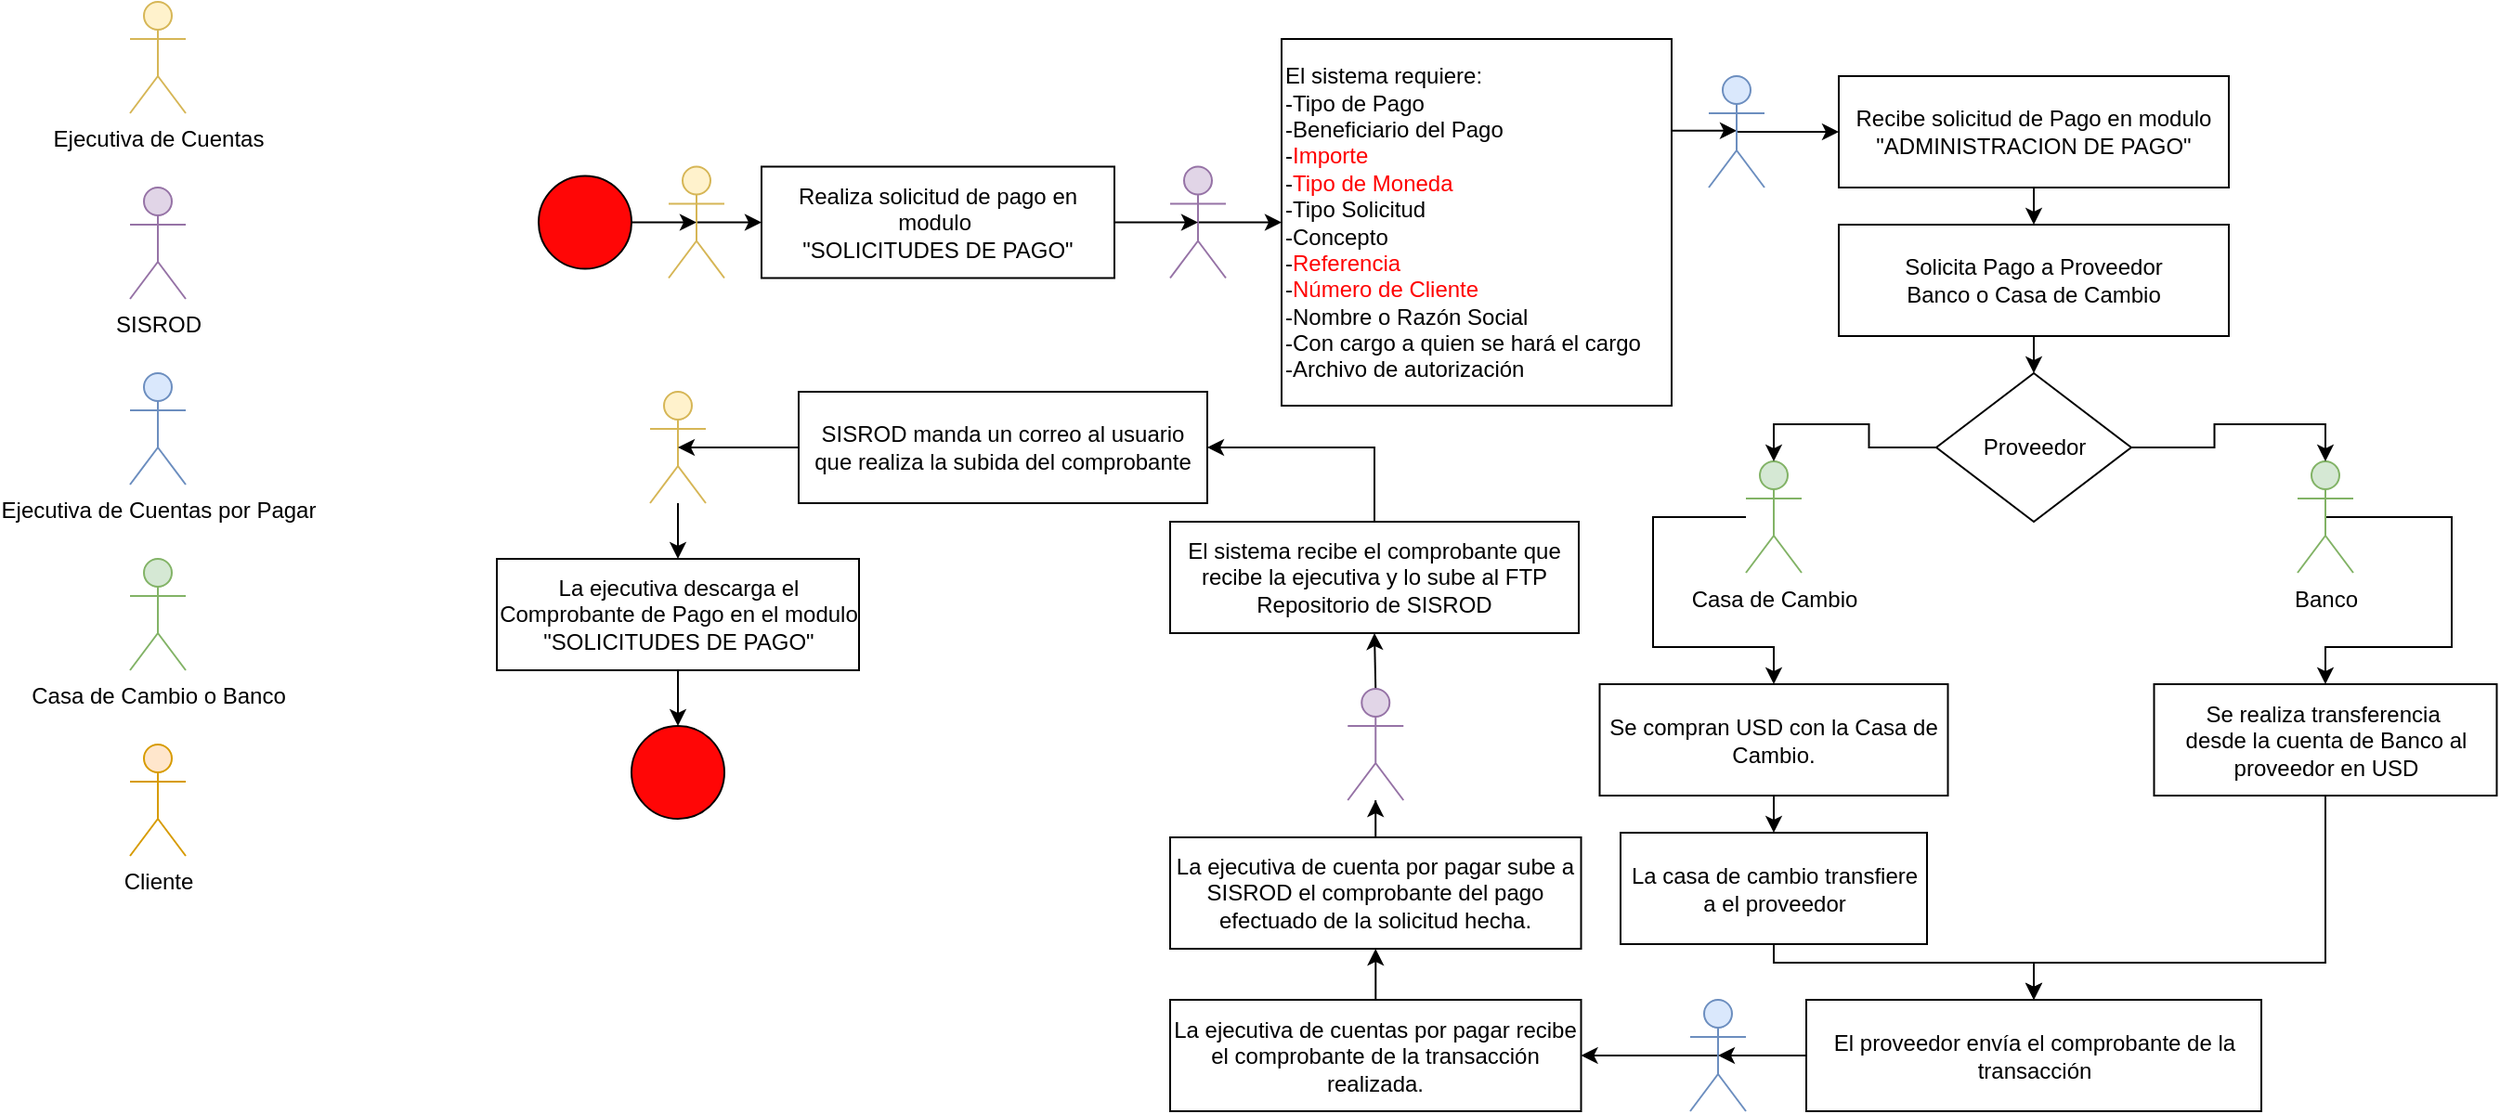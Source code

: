 <mxfile version="28.0.6">
  <diagram name="Página-1" id="fSLntLZWWzskeUeGJDDW">
    <mxGraphModel dx="3080" dy="749" grid="1" gridSize="10" guides="1" tooltips="1" connect="1" arrows="1" fold="1" page="1" pageScale="1" pageWidth="827" pageHeight="1169" math="0" shadow="0">
      <root>
        <mxCell id="0" />
        <mxCell id="1" parent="0" />
        <mxCell id="eKjJmJwSCdcL-WDxgkLK-1" value="" style="ellipse;whiteSpace=wrap;html=1;aspect=fixed;fillColor=#FF0606;" parent="1" vertex="1">
          <mxGeometry x="-1360" y="123.75" width="50" height="50" as="geometry" />
        </mxCell>
        <mxCell id="eKjJmJwSCdcL-WDxgkLK-56" style="edgeStyle=orthogonalEdgeStyle;rounded=0;orthogonalLoop=1;jettySize=auto;html=1;" parent="1" source="eKjJmJwSCdcL-WDxgkLK-2" target="eKjJmJwSCdcL-WDxgkLK-54" edge="1">
          <mxGeometry relative="1" as="geometry" />
        </mxCell>
        <mxCell id="eKjJmJwSCdcL-WDxgkLK-2" value="" style="shape=umlActor;verticalLabelPosition=bottom;verticalAlign=top;html=1;outlineConnect=0;fillColor=#fff2cc;strokeColor=#d6b656;" parent="1" vertex="1">
          <mxGeometry x="-1300" y="240" width="30" height="60" as="geometry" />
        </mxCell>
        <mxCell id="eKjJmJwSCdcL-WDxgkLK-10" style="edgeStyle=orthogonalEdgeStyle;rounded=0;orthogonalLoop=1;jettySize=auto;html=1;exitX=0.5;exitY=0.5;exitDx=0;exitDy=0;exitPerimeter=0;entryX=0;entryY=0.5;entryDx=0;entryDy=0;" parent="1" source="eKjJmJwSCdcL-WDxgkLK-3" target="eKjJmJwSCdcL-WDxgkLK-4" edge="1">
          <mxGeometry relative="1" as="geometry" />
        </mxCell>
        <mxCell id="eKjJmJwSCdcL-WDxgkLK-3" value="" style="shape=umlActor;verticalLabelPosition=bottom;verticalAlign=top;html=1;outlineConnect=0;fillColor=#fff2cc;strokeColor=#d6b656;" parent="1" vertex="1">
          <mxGeometry x="-1290" y="118.75" width="30" height="60" as="geometry" />
        </mxCell>
        <mxCell id="eKjJmJwSCdcL-WDxgkLK-4" value="&lt;div style=&quot;&quot;&gt;Realiza solicitud de pago en modulo&amp;nbsp;&lt;/div&gt;&lt;div style=&quot;&quot;&gt;&quot;SOLICITUDES DE PAGO&quot;&lt;br&gt;&lt;/div&gt;" style="rounded=0;whiteSpace=wrap;html=1;" parent="1" vertex="1">
          <mxGeometry x="-1240" y="118.75" width="190" height="60" as="geometry" />
        </mxCell>
        <mxCell id="eKjJmJwSCdcL-WDxgkLK-5" value="SISROD" style="shape=umlActor;verticalLabelPosition=bottom;verticalAlign=top;html=1;outlineConnect=0;fillColor=#e1d5e7;strokeColor=#9673a6;" parent="1" vertex="1">
          <mxGeometry x="-1580" y="130" width="30" height="60" as="geometry" />
        </mxCell>
        <mxCell id="eKjJmJwSCdcL-WDxgkLK-6" value="Ejecutiva de Cuentas por Pagar" style="shape=umlActor;verticalLabelPosition=bottom;verticalAlign=top;html=1;outlineConnect=0;fillColor=#dae8fc;strokeColor=#6c8ebf;" parent="1" vertex="1">
          <mxGeometry x="-1580" y="230" width="30" height="60" as="geometry" />
        </mxCell>
        <mxCell id="eKjJmJwSCdcL-WDxgkLK-12" style="edgeStyle=orthogonalEdgeStyle;rounded=0;orthogonalLoop=1;jettySize=auto;html=1;exitX=0.5;exitY=0.5;exitDx=0;exitDy=0;exitPerimeter=0;entryX=0;entryY=0.5;entryDx=0;entryDy=0;" parent="1" source="eKjJmJwSCdcL-WDxgkLK-7" target="eKjJmJwSCdcL-WDxgkLK-8" edge="1">
          <mxGeometry relative="1" as="geometry" />
        </mxCell>
        <mxCell id="eKjJmJwSCdcL-WDxgkLK-7" value="" style="shape=umlActor;verticalLabelPosition=bottom;verticalAlign=top;html=1;outlineConnect=0;fillColor=#e1d5e7;strokeColor=#9673a6;" parent="1" vertex="1">
          <mxGeometry x="-1020" y="118.75" width="30" height="60" as="geometry" />
        </mxCell>
        <mxCell id="eKjJmJwSCdcL-WDxgkLK-18" style="edgeStyle=orthogonalEdgeStyle;rounded=0;orthogonalLoop=1;jettySize=auto;html=1;exitX=1;exitY=0.25;exitDx=0;exitDy=0;entryX=0.5;entryY=0.5;entryDx=0;entryDy=0;entryPerimeter=0;" parent="1" source="eKjJmJwSCdcL-WDxgkLK-8" target="eKjJmJwSCdcL-WDxgkLK-15" edge="1">
          <mxGeometry relative="1" as="geometry" />
        </mxCell>
        <mxCell id="eKjJmJwSCdcL-WDxgkLK-8" value="&lt;div style=&quot;&quot;&gt;&lt;span style=&quot;background-color: transparent; color: light-dark(rgb(0, 0, 0), rgb(255, 255, 255));&quot;&gt;El sistema requiere:&lt;/span&gt;&lt;/div&gt;&lt;span style=&quot;background-color: transparent; color: light-dark(rgb(0, 0, 0), rgb(255, 255, 255));&quot;&gt;&lt;div style=&quot;&quot;&gt;&lt;span style=&quot;background-color: transparent; color: light-dark(rgb(0, 0, 0), rgb(255, 255, 255));&quot;&gt;-Tipo de Pago&lt;/span&gt;&lt;/div&gt;&lt;/span&gt;&lt;span style=&quot;background-color: transparent; color: light-dark(rgb(0, 0, 0), rgb(255, 255, 255));&quot;&gt;&lt;div style=&quot;&quot;&gt;&lt;span style=&quot;background-color: transparent; color: light-dark(rgb(0, 0, 0), rgb(255, 255, 255));&quot;&gt;-Beneficiario del Pago&lt;/span&gt;&lt;/div&gt;&lt;/span&gt;&lt;span style=&quot;background-color: transparent; color: light-dark(rgb(0, 0, 0), rgb(255, 255, 255));&quot;&gt;&lt;div style=&quot;&quot;&gt;&lt;span style=&quot;background-color: transparent; color: light-dark(rgb(0, 0, 0), rgb(255, 255, 255));&quot;&gt;-&lt;/span&gt;&lt;font style=&quot;background-color: transparent; color: rgb(255, 0, 0);&quot;&gt;Importe&lt;/font&gt;&lt;/div&gt;&lt;/span&gt;&lt;span style=&quot;background-color: transparent; color: light-dark(rgb(0, 0, 0), rgb(255, 255, 255));&quot;&gt;&lt;div style=&quot;&quot;&gt;&lt;span style=&quot;background-color: transparent; color: light-dark(rgb(0, 0, 0), rgb(255, 255, 255));&quot;&gt;-&lt;/span&gt;&lt;span style=&quot;background-color: transparent; color: light-dark(rgb(0, 0, 0), rgb(255, 255, 255));&quot;&gt;&lt;font style=&quot;color: light-dark(rgb(255, 0, 0), rgb(255, 255, 255));&quot;&gt;Tipo de Moneda&lt;/font&gt;&lt;/span&gt;&lt;/div&gt;&lt;/span&gt;&lt;span style=&quot;color: light-dark(rgb(0, 0, 0), rgb(237, 237, 237)); background-color: transparent;&quot;&gt;&lt;div style=&quot;&quot;&gt;&lt;span style=&quot;background-color: transparent; color: light-dark(rgb(0, 0, 0), rgb(237, 237, 237));&quot;&gt;-Tipo Solicitud&amp;nbsp;&lt;/span&gt;&lt;/div&gt;&lt;/span&gt;&lt;span style=&quot;background-color: transparent; color: light-dark(rgb(0, 0, 0), rgb(255, 255, 255));&quot;&gt;&lt;div style=&quot;&quot;&gt;&lt;span style=&quot;background-color: transparent; color: light-dark(rgb(0, 0, 0), rgb(255, 255, 255));&quot;&gt;-Concepto&lt;/span&gt;&lt;/div&gt;&lt;/span&gt;&lt;span style=&quot;background-color: transparent; color: light-dark(rgb(0, 0, 0), rgb(255, 255, 255));&quot;&gt;&lt;div style=&quot;&quot;&gt;&lt;span style=&quot;background-color: transparent; color: light-dark(rgb(0, 0, 0), rgb(255, 255, 255));&quot;&gt;-&lt;/span&gt;&lt;font style=&quot;background-color: transparent; color: rgb(255, 0, 0);&quot;&gt;Referencia&lt;/font&gt;&lt;/div&gt;&lt;/span&gt;&lt;span style=&quot;background-color: transparent; color: light-dark(rgb(0, 0, 0), rgb(255, 255, 255));&quot;&gt;&lt;div style=&quot;&quot;&gt;&lt;span style=&quot;background-color: transparent; color: light-dark(rgb(0, 0, 0), rgb(255, 255, 255));&quot;&gt;-&lt;/span&gt;&lt;font style=&quot;background-color: transparent; color: light-dark(rgb(255, 0, 0), rgb(237, 237, 237));&quot;&gt;Número de Cliente&lt;/font&gt;&lt;/div&gt;&lt;/span&gt;&lt;span style=&quot;background-color: transparent; color: light-dark(rgb(0, 0, 0), rgb(255, 255, 255));&quot;&gt;&lt;div style=&quot;&quot;&gt;&lt;span style=&quot;background-color: transparent; color: light-dark(rgb(0, 0, 0), rgb(255, 255, 255));&quot;&gt;-&lt;/span&gt;&lt;font style=&quot;background-color: transparent; color: light-dark(rgb(0, 0, 0), rgb(255, 255, 255));&quot;&gt;&lt;font style=&quot;color: light-dark(rgb(0, 0, 0), rgb(237, 237, 237));&quot;&gt;Nombre o Razón Social&lt;/font&gt;&lt;/font&gt;&lt;/div&gt;&lt;/span&gt;&lt;span style=&quot;color: light-dark(rgb(0, 0, 0), rgb(237, 237, 237)); background-color: transparent;&quot;&gt;&lt;div style=&quot;&quot;&gt;&lt;span style=&quot;background-color: transparent; color: light-dark(rgb(0, 0, 0), rgb(237, 237, 237));&quot;&gt;-Con cargo a quien se hará el cargo&lt;/span&gt;&lt;/div&gt;&lt;/span&gt;&lt;div style=&quot;&quot;&gt;-Archivo de autorización&lt;/div&gt;" style="rounded=0;whiteSpace=wrap;html=1;align=left;" parent="1" vertex="1">
          <mxGeometry x="-960" y="50" width="210" height="197.5" as="geometry" />
        </mxCell>
        <mxCell id="eKjJmJwSCdcL-WDxgkLK-9" style="edgeStyle=orthogonalEdgeStyle;rounded=0;orthogonalLoop=1;jettySize=auto;html=1;exitX=1;exitY=0.5;exitDx=0;exitDy=0;entryX=0.5;entryY=0.5;entryDx=0;entryDy=0;entryPerimeter=0;" parent="1" source="eKjJmJwSCdcL-WDxgkLK-1" target="eKjJmJwSCdcL-WDxgkLK-3" edge="1">
          <mxGeometry relative="1" as="geometry" />
        </mxCell>
        <mxCell id="eKjJmJwSCdcL-WDxgkLK-11" style="edgeStyle=orthogonalEdgeStyle;rounded=0;orthogonalLoop=1;jettySize=auto;html=1;exitX=1;exitY=0.5;exitDx=0;exitDy=0;entryX=0.5;entryY=0.5;entryDx=0;entryDy=0;entryPerimeter=0;" parent="1" source="eKjJmJwSCdcL-WDxgkLK-4" target="eKjJmJwSCdcL-WDxgkLK-7" edge="1">
          <mxGeometry relative="1" as="geometry" />
        </mxCell>
        <mxCell id="eKjJmJwSCdcL-WDxgkLK-13" value="Casa de Cambio o Banco" style="shape=umlActor;verticalLabelPosition=bottom;verticalAlign=top;html=1;outlineConnect=0;fillColor=#d5e8d4;strokeColor=#82b366;" parent="1" vertex="1">
          <mxGeometry x="-1580" y="330" width="30" height="60" as="geometry" />
        </mxCell>
        <mxCell id="eKjJmJwSCdcL-WDxgkLK-14" value="Cliente" style="shape=umlActor;verticalLabelPosition=bottom;verticalAlign=top;html=1;outlineConnect=0;fillColor=#ffe6cc;strokeColor=#d79b00;" parent="1" vertex="1">
          <mxGeometry x="-1580" y="430" width="30" height="60" as="geometry" />
        </mxCell>
        <mxCell id="eKjJmJwSCdcL-WDxgkLK-20" style="edgeStyle=orthogonalEdgeStyle;rounded=0;orthogonalLoop=1;jettySize=auto;html=1;exitX=0.5;exitY=0.5;exitDx=0;exitDy=0;exitPerimeter=0;" parent="1" source="eKjJmJwSCdcL-WDxgkLK-15" target="eKjJmJwSCdcL-WDxgkLK-19" edge="1">
          <mxGeometry relative="1" as="geometry" />
        </mxCell>
        <mxCell id="eKjJmJwSCdcL-WDxgkLK-15" value="" style="shape=umlActor;verticalLabelPosition=bottom;verticalAlign=top;html=1;outlineConnect=0;fillColor=#dae8fc;strokeColor=#6c8ebf;" parent="1" vertex="1">
          <mxGeometry x="-730" y="70" width="30" height="60" as="geometry" />
        </mxCell>
        <mxCell id="eKjJmJwSCdcL-WDxgkLK-23" style="edgeStyle=orthogonalEdgeStyle;rounded=0;orthogonalLoop=1;jettySize=auto;html=1;exitX=0.5;exitY=1;exitDx=0;exitDy=0;entryX=0.5;entryY=0;entryDx=0;entryDy=0;" parent="1" source="eKjJmJwSCdcL-WDxgkLK-19" target="eKjJmJwSCdcL-WDxgkLK-22" edge="1">
          <mxGeometry relative="1" as="geometry" />
        </mxCell>
        <mxCell id="eKjJmJwSCdcL-WDxgkLK-19" value="&lt;div&gt;Recibe solicitud de Pago en modulo &quot;ADMINISTRACION DE PAGO&quot;&lt;/div&gt;" style="rounded=0;whiteSpace=wrap;html=1;" parent="1" vertex="1">
          <mxGeometry x="-660" y="70" width="210" height="60" as="geometry" />
        </mxCell>
        <mxCell id="eKjJmJwSCdcL-WDxgkLK-21" value="Proveedor" style="rhombus;whiteSpace=wrap;html=1;" parent="1" vertex="1">
          <mxGeometry x="-607.5" y="230" width="105" height="80" as="geometry" />
        </mxCell>
        <mxCell id="eKjJmJwSCdcL-WDxgkLK-26" style="edgeStyle=orthogonalEdgeStyle;rounded=0;orthogonalLoop=1;jettySize=auto;html=1;exitX=0.5;exitY=1;exitDx=0;exitDy=0;entryX=0.5;entryY=0;entryDx=0;entryDy=0;" parent="1" source="eKjJmJwSCdcL-WDxgkLK-22" target="eKjJmJwSCdcL-WDxgkLK-21" edge="1">
          <mxGeometry relative="1" as="geometry" />
        </mxCell>
        <mxCell id="eKjJmJwSCdcL-WDxgkLK-22" value="Solicita Pago a Proveedor&lt;br&gt;Banco o Casa de Cambio" style="rounded=0;whiteSpace=wrap;html=1;" parent="1" vertex="1">
          <mxGeometry x="-660" y="150" width="210" height="60" as="geometry" />
        </mxCell>
        <mxCell id="eKjJmJwSCdcL-WDxgkLK-35" value="" style="edgeStyle=orthogonalEdgeStyle;rounded=0;orthogonalLoop=1;jettySize=auto;html=1;entryX=0.5;entryY=0;entryDx=0;entryDy=0;" parent="1" target="eKjJmJwSCdcL-WDxgkLK-29" edge="1">
          <mxGeometry relative="1" as="geometry">
            <mxPoint x="-710" y="307.5" as="sourcePoint" />
            <mxPoint x="-690" y="377.5" as="targetPoint" />
            <Array as="points">
              <mxPoint x="-760" y="307.5" />
              <mxPoint x="-760" y="377.5" />
              <mxPoint x="-695" y="377.5" />
            </Array>
          </mxGeometry>
        </mxCell>
        <mxCell id="eKjJmJwSCdcL-WDxgkLK-24" value="Casa de Cambio" style="shape=umlActor;verticalLabelPosition=bottom;verticalAlign=top;html=1;outlineConnect=0;fillColor=#d5e8d4;strokeColor=#82b366;" parent="1" vertex="1">
          <mxGeometry x="-710" y="277.5" width="30" height="60" as="geometry" />
        </mxCell>
        <mxCell id="eKjJmJwSCdcL-WDxgkLK-37" style="edgeStyle=orthogonalEdgeStyle;rounded=0;orthogonalLoop=1;jettySize=auto;html=1;exitX=0.5;exitY=0.5;exitDx=0;exitDy=0;exitPerimeter=0;entryX=0.5;entryY=0;entryDx=0;entryDy=0;" parent="1" source="eKjJmJwSCdcL-WDxgkLK-25" target="eKjJmJwSCdcL-WDxgkLK-36" edge="1">
          <mxGeometry relative="1" as="geometry">
            <Array as="points">
              <mxPoint x="-330" y="307.5" />
              <mxPoint x="-330" y="377.5" />
              <mxPoint x="-398" y="377.5" />
            </Array>
          </mxGeometry>
        </mxCell>
        <mxCell id="eKjJmJwSCdcL-WDxgkLK-25" value="Banco" style="shape=umlActor;verticalLabelPosition=bottom;verticalAlign=top;html=1;outlineConnect=0;fillColor=#d5e8d4;strokeColor=#82b366;" parent="1" vertex="1">
          <mxGeometry x="-413" y="277.5" width="30" height="60" as="geometry" />
        </mxCell>
        <mxCell id="eKjJmJwSCdcL-WDxgkLK-27" style="edgeStyle=orthogonalEdgeStyle;rounded=0;orthogonalLoop=1;jettySize=auto;html=1;exitX=0;exitY=0.5;exitDx=0;exitDy=0;entryX=0.5;entryY=0;entryDx=0;entryDy=0;entryPerimeter=0;" parent="1" source="eKjJmJwSCdcL-WDxgkLK-21" target="eKjJmJwSCdcL-WDxgkLK-24" edge="1">
          <mxGeometry relative="1" as="geometry" />
        </mxCell>
        <mxCell id="eKjJmJwSCdcL-WDxgkLK-28" style="edgeStyle=orthogonalEdgeStyle;rounded=0;orthogonalLoop=1;jettySize=auto;html=1;exitX=1;exitY=0.5;exitDx=0;exitDy=0;entryX=0.5;entryY=0;entryDx=0;entryDy=0;entryPerimeter=0;" parent="1" source="eKjJmJwSCdcL-WDxgkLK-21" target="eKjJmJwSCdcL-WDxgkLK-25" edge="1">
          <mxGeometry relative="1" as="geometry" />
        </mxCell>
        <mxCell id="eKjJmJwSCdcL-WDxgkLK-34" style="edgeStyle=orthogonalEdgeStyle;rounded=0;orthogonalLoop=1;jettySize=auto;html=1;exitX=0.5;exitY=1;exitDx=0;exitDy=0;entryX=0.5;entryY=0;entryDx=0;entryDy=0;" parent="1" source="eKjJmJwSCdcL-WDxgkLK-29" target="eKjJmJwSCdcL-WDxgkLK-31" edge="1">
          <mxGeometry relative="1" as="geometry" />
        </mxCell>
        <mxCell id="eKjJmJwSCdcL-WDxgkLK-29" value="Se compran USD con la Casa de Cambio." style="rounded=0;whiteSpace=wrap;html=1;" parent="1" vertex="1">
          <mxGeometry x="-788.75" y="397.5" width="187.5" height="60" as="geometry" />
        </mxCell>
        <mxCell id="eKjJmJwSCdcL-WDxgkLK-39" style="edgeStyle=orthogonalEdgeStyle;rounded=0;orthogonalLoop=1;jettySize=auto;html=1;exitX=0.5;exitY=1;exitDx=0;exitDy=0;entryX=0.5;entryY=0;entryDx=0;entryDy=0;" parent="1" source="eKjJmJwSCdcL-WDxgkLK-31" target="eKjJmJwSCdcL-WDxgkLK-38" edge="1">
          <mxGeometry relative="1" as="geometry">
            <Array as="points">
              <mxPoint x="-695" y="547.5" />
              <mxPoint x="-555" y="547.5" />
            </Array>
          </mxGeometry>
        </mxCell>
        <mxCell id="eKjJmJwSCdcL-WDxgkLK-31" value="La casa de cambio transfiere a el proveedor" style="rounded=0;whiteSpace=wrap;html=1;" parent="1" vertex="1">
          <mxGeometry x="-777.5" y="477.5" width="165" height="60" as="geometry" />
        </mxCell>
        <mxCell id="eKjJmJwSCdcL-WDxgkLK-40" style="edgeStyle=orthogonalEdgeStyle;rounded=0;orthogonalLoop=1;jettySize=auto;html=1;exitX=0.5;exitY=1;exitDx=0;exitDy=0;entryX=0.5;entryY=0;entryDx=0;entryDy=0;" parent="1" target="eKjJmJwSCdcL-WDxgkLK-38" edge="1">
          <mxGeometry relative="1" as="geometry">
            <mxPoint x="-398" y="427.5" as="sourcePoint" />
            <mxPoint x="-530" y="557.5" as="targetPoint" />
            <Array as="points">
              <mxPoint x="-398" y="547.5" />
              <mxPoint x="-555" y="547.5" />
            </Array>
          </mxGeometry>
        </mxCell>
        <mxCell id="eKjJmJwSCdcL-WDxgkLK-36" value="Se realiza transferencia&amp;nbsp;&lt;div&gt;desde la cuenta de Banco al proveedor en USD&lt;/div&gt;" style="rounded=0;whiteSpace=wrap;html=1;" parent="1" vertex="1">
          <mxGeometry x="-490.25" y="397.5" width="184.5" height="60" as="geometry" />
        </mxCell>
        <mxCell id="eKjJmJwSCdcL-WDxgkLK-38" value="El proveedor envía el comprobante de la transacción" style="rounded=0;whiteSpace=wrap;html=1;" parent="1" vertex="1">
          <mxGeometry x="-677.5" y="567.5" width="245" height="60" as="geometry" />
        </mxCell>
        <mxCell id="eKjJmJwSCdcL-WDxgkLK-44" style="edgeStyle=orthogonalEdgeStyle;rounded=0;orthogonalLoop=1;jettySize=auto;html=1;exitX=0.5;exitY=0.5;exitDx=0;exitDy=0;exitPerimeter=0;entryX=1;entryY=0.5;entryDx=0;entryDy=0;" parent="1" source="eKjJmJwSCdcL-WDxgkLK-41" target="eKjJmJwSCdcL-WDxgkLK-43" edge="1">
          <mxGeometry relative="1" as="geometry" />
        </mxCell>
        <mxCell id="eKjJmJwSCdcL-WDxgkLK-41" value="" style="shape=umlActor;verticalLabelPosition=bottom;verticalAlign=top;html=1;outlineConnect=0;fillColor=#dae8fc;strokeColor=#6c8ebf;" parent="1" vertex="1">
          <mxGeometry x="-740" y="567.5" width="30" height="60" as="geometry" />
        </mxCell>
        <mxCell id="eKjJmJwSCdcL-WDxgkLK-42" style="edgeStyle=orthogonalEdgeStyle;rounded=0;orthogonalLoop=1;jettySize=auto;html=1;exitX=0;exitY=0.5;exitDx=0;exitDy=0;entryX=0.5;entryY=0.5;entryDx=0;entryDy=0;entryPerimeter=0;" parent="1" source="eKjJmJwSCdcL-WDxgkLK-38" target="eKjJmJwSCdcL-WDxgkLK-41" edge="1">
          <mxGeometry relative="1" as="geometry" />
        </mxCell>
        <mxCell id="eKjJmJwSCdcL-WDxgkLK-46" style="edgeStyle=orthogonalEdgeStyle;rounded=0;orthogonalLoop=1;jettySize=auto;html=1;entryX=0.5;entryY=1;entryDx=0;entryDy=0;" parent="1" source="eKjJmJwSCdcL-WDxgkLK-43" target="eKjJmJwSCdcL-WDxgkLK-45" edge="1">
          <mxGeometry relative="1" as="geometry" />
        </mxCell>
        <mxCell id="eKjJmJwSCdcL-WDxgkLK-43" value="La ejecutiva de cuentas por pagar recibe el comprobante de la transacción realizada." style="rounded=0;whiteSpace=wrap;html=1;" parent="1" vertex="1">
          <mxGeometry x="-1020" y="567.5" width="221.25" height="60" as="geometry" />
        </mxCell>
        <mxCell id="eKjJmJwSCdcL-WDxgkLK-48" style="edgeStyle=orthogonalEdgeStyle;rounded=0;orthogonalLoop=1;jettySize=auto;html=1;exitX=0.5;exitY=0;exitDx=0;exitDy=0;" parent="1" source="eKjJmJwSCdcL-WDxgkLK-45" target="eKjJmJwSCdcL-WDxgkLK-47" edge="1">
          <mxGeometry relative="1" as="geometry" />
        </mxCell>
        <mxCell id="eKjJmJwSCdcL-WDxgkLK-45" value="La ejecutiva de cuenta por pagar sube a SISROD el comprobante del pago efectuado de la solicitud hecha." style="rounded=0;whiteSpace=wrap;html=1;" parent="1" vertex="1">
          <mxGeometry x="-1020" y="480" width="221.25" height="60" as="geometry" />
        </mxCell>
        <mxCell id="eKjJmJwSCdcL-WDxgkLK-50" style="edgeStyle=orthogonalEdgeStyle;rounded=0;orthogonalLoop=1;jettySize=auto;html=1;exitX=0.5;exitY=0;exitDx=0;exitDy=0;exitPerimeter=0;entryX=0.5;entryY=1;entryDx=0;entryDy=0;" parent="1" source="eKjJmJwSCdcL-WDxgkLK-47" target="eKjJmJwSCdcL-WDxgkLK-49" edge="1">
          <mxGeometry relative="1" as="geometry" />
        </mxCell>
        <mxCell id="eKjJmJwSCdcL-WDxgkLK-47" value="" style="shape=umlActor;verticalLabelPosition=bottom;verticalAlign=top;html=1;outlineConnect=0;fillColor=#e1d5e7;strokeColor=#9673a6;" parent="1" vertex="1">
          <mxGeometry x="-924.37" y="400" width="30" height="60" as="geometry" />
        </mxCell>
        <mxCell id="eKjJmJwSCdcL-WDxgkLK-52" style="edgeStyle=orthogonalEdgeStyle;rounded=0;orthogonalLoop=1;jettySize=auto;html=1;exitX=0.5;exitY=0;exitDx=0;exitDy=0;entryX=1;entryY=0.5;entryDx=0;entryDy=0;" parent="1" source="eKjJmJwSCdcL-WDxgkLK-49" target="eKjJmJwSCdcL-WDxgkLK-51" edge="1">
          <mxGeometry relative="1" as="geometry" />
        </mxCell>
        <mxCell id="eKjJmJwSCdcL-WDxgkLK-49" value="El sistema recibe el comprobante que recibe la ejecutiva y lo sube al FTP Repositorio de SISROD" style="rounded=0;whiteSpace=wrap;html=1;" parent="1" vertex="1">
          <mxGeometry x="-1020" y="310" width="220" height="60" as="geometry" />
        </mxCell>
        <mxCell id="eKjJmJwSCdcL-WDxgkLK-51" value="SISROD manda un correo al usuario que realiza la subida del comprobante" style="rounded=0;whiteSpace=wrap;html=1;" parent="1" vertex="1">
          <mxGeometry x="-1220" y="240" width="220" height="60" as="geometry" />
        </mxCell>
        <mxCell id="eKjJmJwSCdcL-WDxgkLK-53" style="edgeStyle=orthogonalEdgeStyle;rounded=0;orthogonalLoop=1;jettySize=auto;html=1;exitX=0;exitY=0.5;exitDx=0;exitDy=0;entryX=0.5;entryY=0.5;entryDx=0;entryDy=0;entryPerimeter=0;" parent="1" source="eKjJmJwSCdcL-WDxgkLK-51" target="eKjJmJwSCdcL-WDxgkLK-2" edge="1">
          <mxGeometry relative="1" as="geometry" />
        </mxCell>
        <mxCell id="oPqtMjzH2k1mDW_ujvED-2" style="edgeStyle=orthogonalEdgeStyle;rounded=0;orthogonalLoop=1;jettySize=auto;html=1;exitX=0.5;exitY=1;exitDx=0;exitDy=0;entryX=0.5;entryY=0;entryDx=0;entryDy=0;" edge="1" parent="1" source="eKjJmJwSCdcL-WDxgkLK-54" target="oPqtMjzH2k1mDW_ujvED-1">
          <mxGeometry relative="1" as="geometry" />
        </mxCell>
        <mxCell id="eKjJmJwSCdcL-WDxgkLK-54" value="La ejecutiva descarga el Comprobante de Pago en el modulo &quot;SOLICITUDES DE PAGO&quot;" style="rounded=0;whiteSpace=wrap;html=1;" parent="1" vertex="1">
          <mxGeometry x="-1382.5" y="330" width="195" height="60" as="geometry" />
        </mxCell>
        <mxCell id="eKjJmJwSCdcL-WDxgkLK-55" value="Ejecutiva de Cuentas" style="shape=umlActor;verticalLabelPosition=bottom;verticalAlign=top;html=1;outlineConnect=0;fillColor=#fff2cc;strokeColor=#d6b656;" parent="1" vertex="1">
          <mxGeometry x="-1580" y="30" width="30" height="60" as="geometry" />
        </mxCell>
        <mxCell id="oPqtMjzH2k1mDW_ujvED-1" value="" style="ellipse;whiteSpace=wrap;html=1;aspect=fixed;fillColor=#FF0606;" vertex="1" parent="1">
          <mxGeometry x="-1310" y="420" width="50" height="50" as="geometry" />
        </mxCell>
      </root>
    </mxGraphModel>
  </diagram>
</mxfile>

